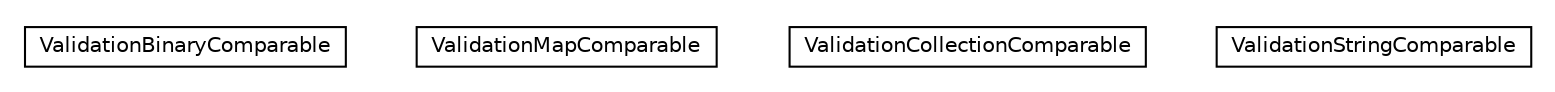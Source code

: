 #!/usr/local/bin/dot
#
# Class diagram 
# Generated by UMLGraph version R5_6-24-gf6e263 (http://www.umlgraph.org/)
#

digraph G {
	edge [fontname="Helvetica",fontsize=10,labelfontname="Helvetica",labelfontsize=10];
	node [fontname="Helvetica",fontsize=10,shape=plaintext];
	nodesep=0.25;
	ranksep=0.5;
	// com.orientechnologies.orient.core.metadata.schema.validation.ValidationBinaryComparable
	c99964 [label=<<table title="com.orientechnologies.orient.core.metadata.schema.validation.ValidationBinaryComparable" border="0" cellborder="1" cellspacing="0" cellpadding="2" port="p" href="./ValidationBinaryComparable.html">
		<tr><td><table border="0" cellspacing="0" cellpadding="1">
<tr><td align="center" balign="center"> ValidationBinaryComparable </td></tr>
		</table></td></tr>
		</table>>, URL="./ValidationBinaryComparable.html", fontname="Helvetica", fontcolor="black", fontsize=10.0];
	// com.orientechnologies.orient.core.metadata.schema.validation.ValidationMapComparable
	c99965 [label=<<table title="com.orientechnologies.orient.core.metadata.schema.validation.ValidationMapComparable" border="0" cellborder="1" cellspacing="0" cellpadding="2" port="p" href="./ValidationMapComparable.html">
		<tr><td><table border="0" cellspacing="0" cellpadding="1">
<tr><td align="center" balign="center"> ValidationMapComparable </td></tr>
		</table></td></tr>
		</table>>, URL="./ValidationMapComparable.html", fontname="Helvetica", fontcolor="black", fontsize=10.0];
	// com.orientechnologies.orient.core.metadata.schema.validation.ValidationCollectionComparable
	c99966 [label=<<table title="com.orientechnologies.orient.core.metadata.schema.validation.ValidationCollectionComparable" border="0" cellborder="1" cellspacing="0" cellpadding="2" port="p" href="./ValidationCollectionComparable.html">
		<tr><td><table border="0" cellspacing="0" cellpadding="1">
<tr><td align="center" balign="center"> ValidationCollectionComparable </td></tr>
		</table></td></tr>
		</table>>, URL="./ValidationCollectionComparable.html", fontname="Helvetica", fontcolor="black", fontsize=10.0];
	// com.orientechnologies.orient.core.metadata.schema.validation.ValidationStringComparable
	c99967 [label=<<table title="com.orientechnologies.orient.core.metadata.schema.validation.ValidationStringComparable" border="0" cellborder="1" cellspacing="0" cellpadding="2" port="p" href="./ValidationStringComparable.html">
		<tr><td><table border="0" cellspacing="0" cellpadding="1">
<tr><td align="center" balign="center"> ValidationStringComparable </td></tr>
		</table></td></tr>
		</table>>, URL="./ValidationStringComparable.html", fontname="Helvetica", fontcolor="black", fontsize=10.0];
}

